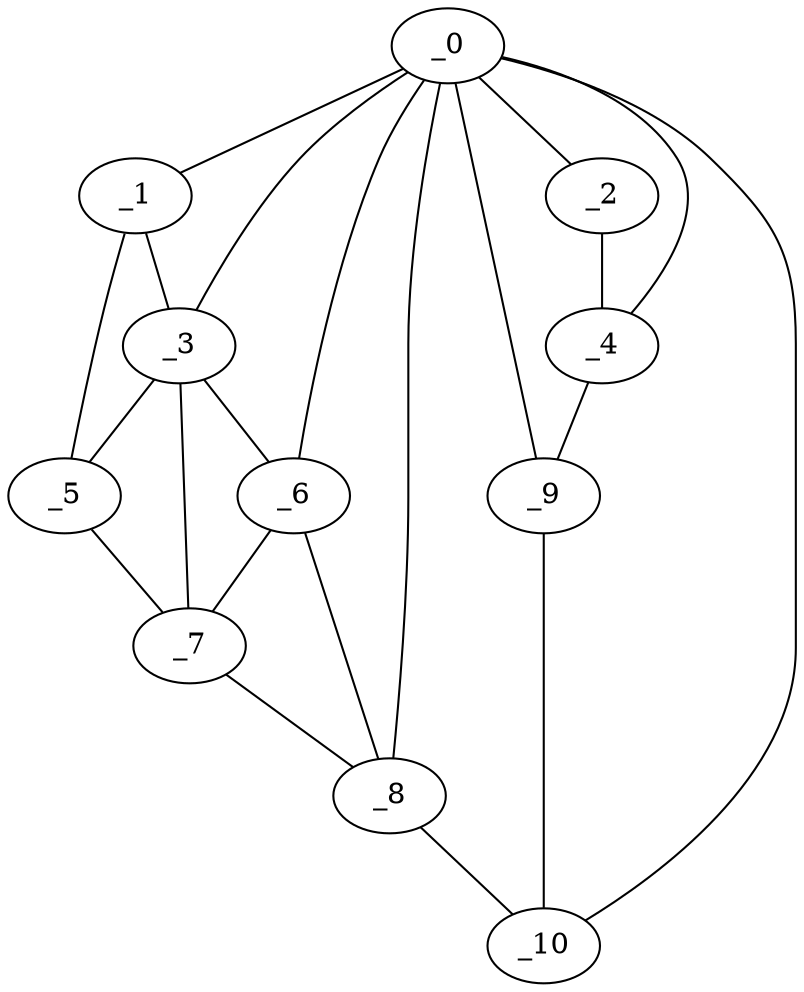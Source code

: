 graph "obj28__210.gxl" {
	_0	 [x=89,
		y=32];
	_1	 [x=94,
		y=103];
	_0 -- _1	 [valence=1];
	_2	 [x=100,
		y=16];
	_0 -- _2	 [valence=1];
	_3	 [x=103,
		y=89];
	_0 -- _3	 [valence=2];
	_4	 [x=108,
		y=23];
	_0 -- _4	 [valence=2];
	_6	 [x=111,
		y=76];
	_0 -- _6	 [valence=2];
	_8	 [x=125,
		y=58];
	_0 -- _8	 [valence=1];
	_9	 [x=126,
		y=45];
	_0 -- _9	 [valence=2];
	_10	 [x=126,
		y=50];
	_0 -- _10	 [valence=2];
	_1 -- _3	 [valence=2];
	_5	 [x=110,
		y=93];
	_1 -- _5	 [valence=1];
	_2 -- _4	 [valence=1];
	_3 -- _5	 [valence=1];
	_3 -- _6	 [valence=2];
	_7	 [x=118,
		y=85];
	_3 -- _7	 [valence=2];
	_4 -- _9	 [valence=1];
	_5 -- _7	 [valence=1];
	_6 -- _7	 [valence=1];
	_6 -- _8	 [valence=1];
	_7 -- _8	 [valence=1];
	_8 -- _10	 [valence=1];
	_9 -- _10	 [valence=1];
}
